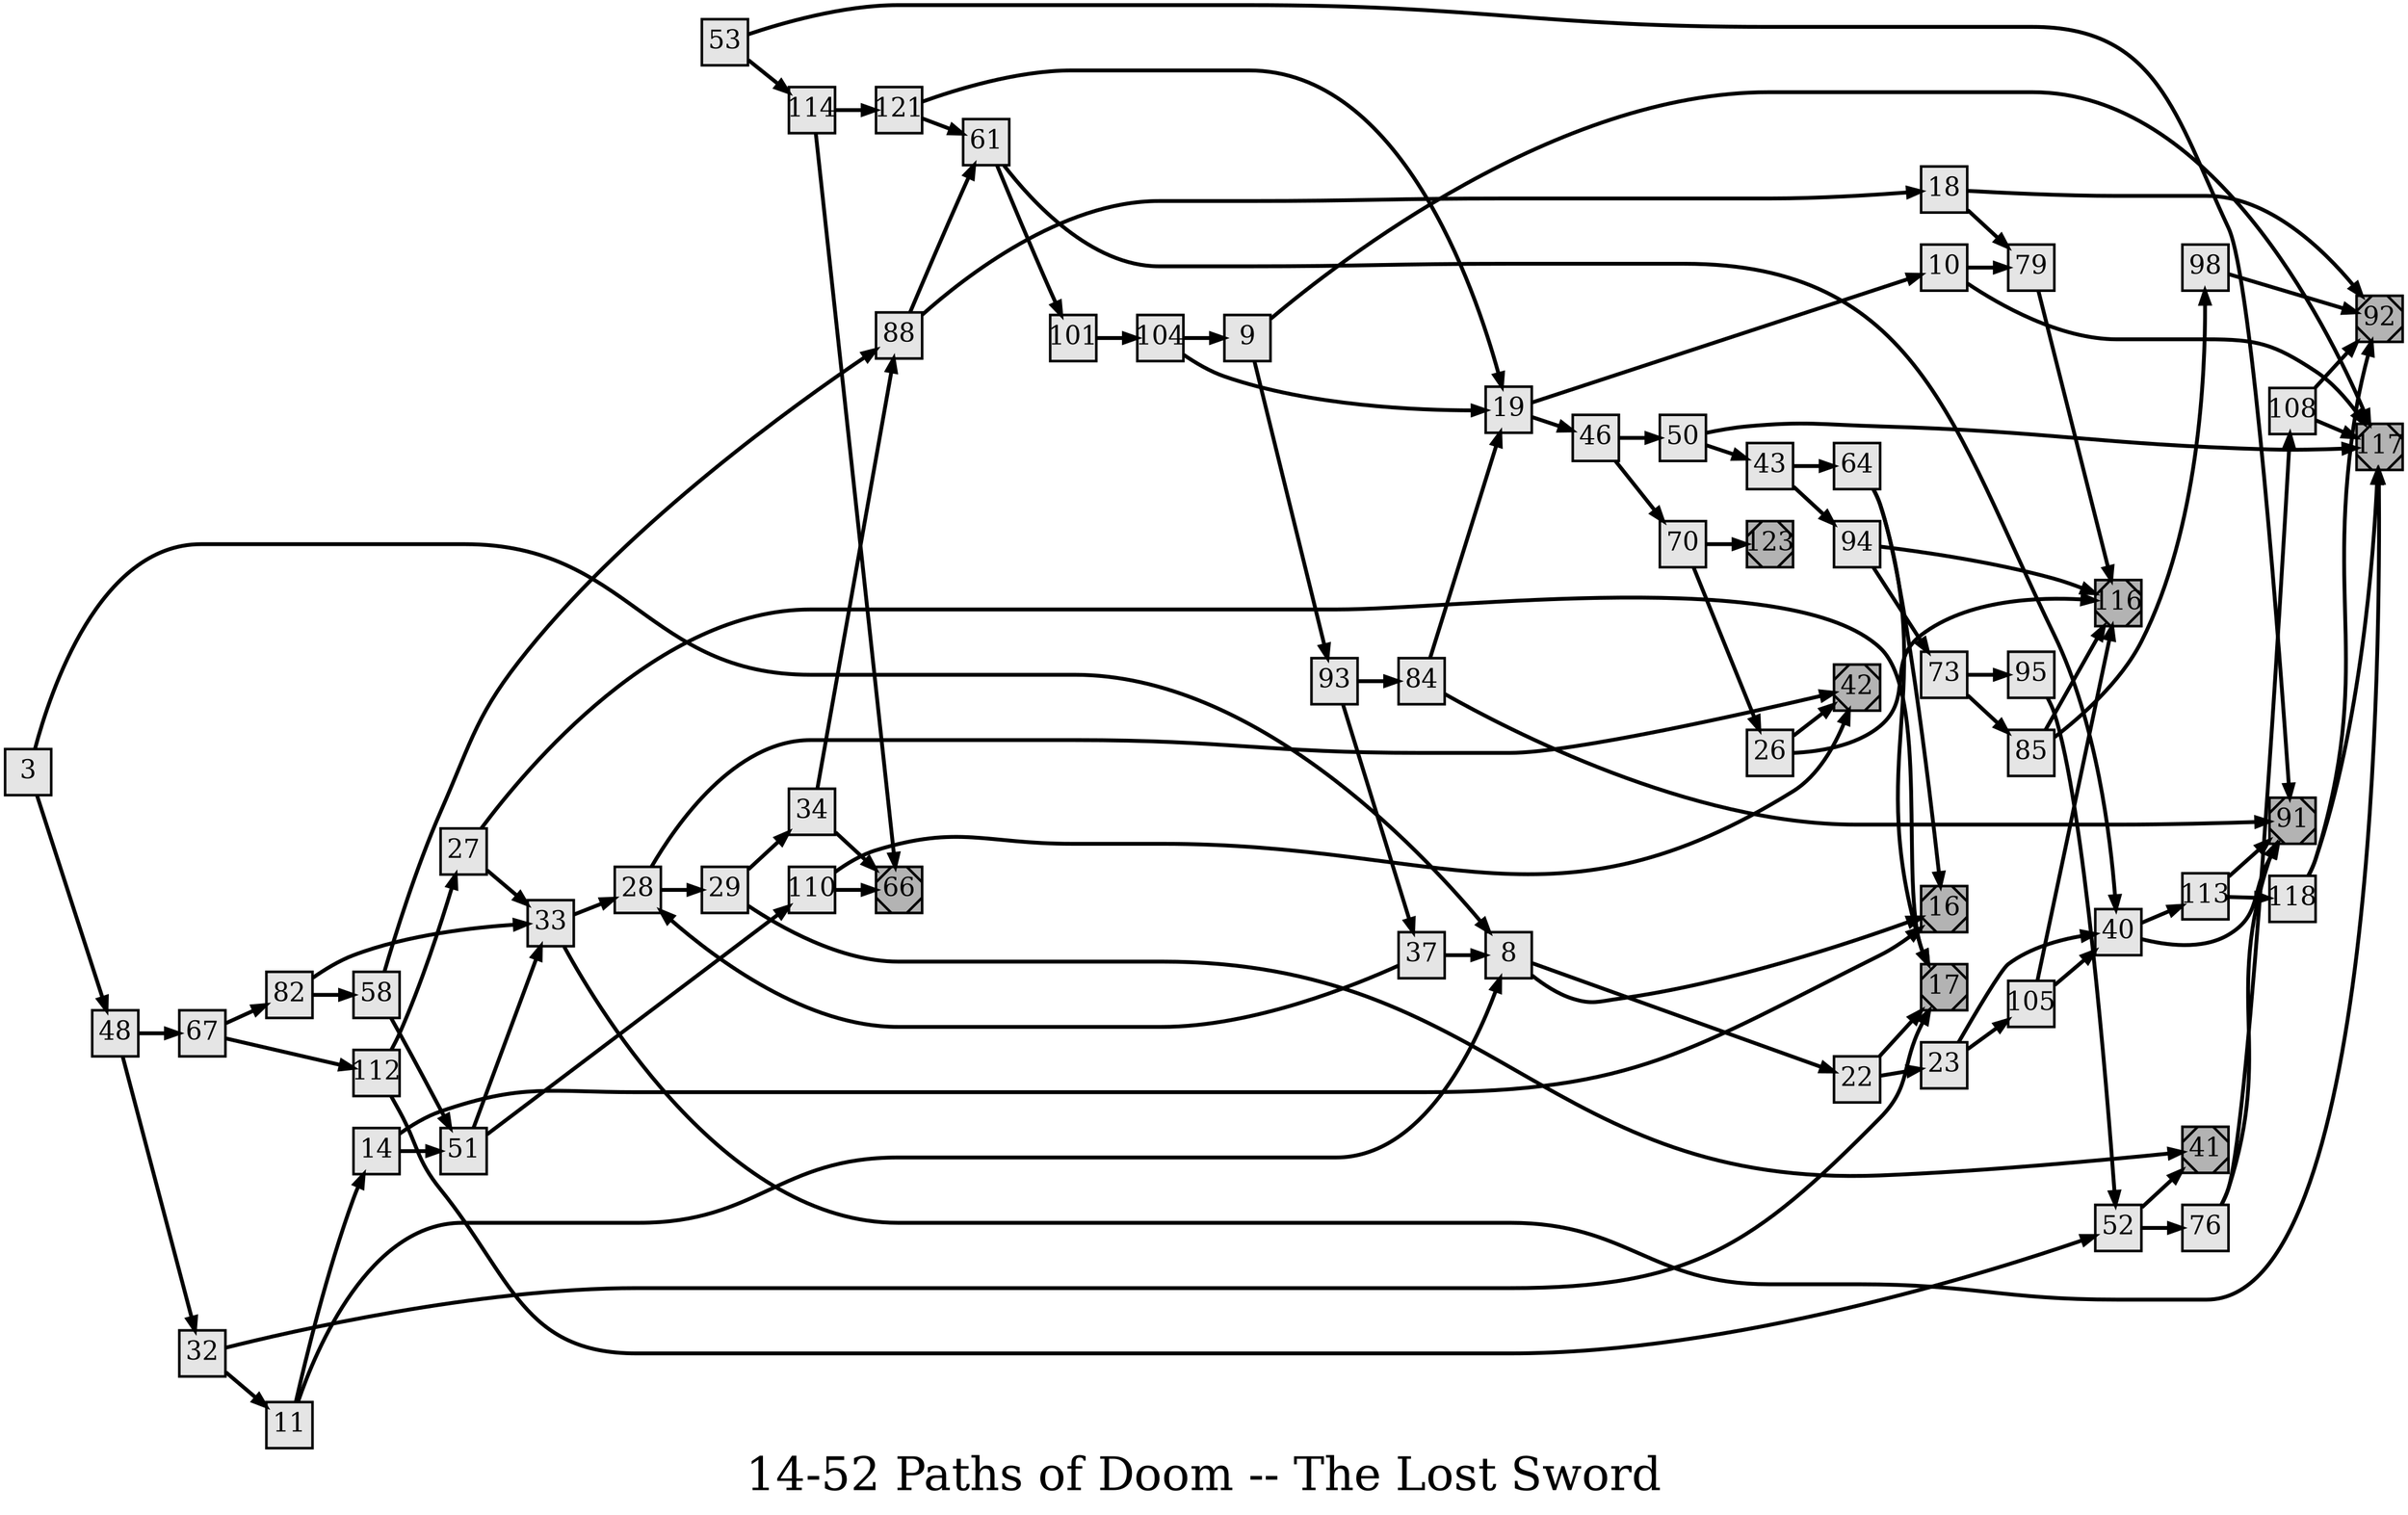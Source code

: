 digraph g{
  graph [ label="14-52 Paths of Doom -- The Lost Sword" rankdir=LR, ordering=out, fontsize=36, nodesep="0.35", ranksep="0.45"];
  node  [shape=rect, penwidth=2, fontsize=20, style=filled, fillcolor=grey90, margin="0,0", labelfloat=true, regular=true, fixedsize=true];
  edge  [labelfloat=true, penwidth=3, fontsize=12];
  // ---;
  // group  : Katz;
  // id     : 14-52;
  // gbid   : 7408;
  // series : Paths of Doom;
  // title  : Lost Sword, The;
  // author : Nancy Virginia Varian;
  // credit:;
  // - name : Jeremy Douglass;
  // role : encoder;
  // date : 2018-04-16;
  // render:;
  // - name   : small;
  // styles : gvStyles-small.txt;
  // engine : dot;
  // comment: >;
  // Unusually, lexia beginnings are totally unmarked --;
  // pages begin with no page/lexia number or other heading;
  // whether mid-passage or the beginning of a new lexia.;
  
  // ---;
  
  // From | To | Label;
  
  3 -> 8;
  3 -> 48;
  8 -> 22;
  8 -> 16;
  9 -> 117;
  9 -> 93;
  10 -> 79;
  10 -> 117;
  11 -> 14;
  11 -> 8;
  14 -> 16;
  14 -> 51;
  16	[ xlabel="E", shape=Msquare, fontsize=20, fillcolor=grey70, xlabel="" ];
  17	[ xlabel="E", shape=Msquare, fontsize=20, fillcolor=grey70, xlabel="" ];
  18 -> 92;
  18 -> 79;
  19 -> 10;
  19 -> 46;
  22 -> 17;
  22 -> 23;
  23 -> 40;
  23 -> 105;
  26 -> 42;
  26 -> 116;
  27 -> 17;
  27 -> 33;
  28 -> 42;
  28 -> 29;
  29 -> 34;
  29 -> 41;
  32 -> 17;
  32 -> 11;
  33 -> 28;
  33 -> 117;
  34 -> 88;
  34 -> 66;
  37 -> 8;
  37 -> 28;
  40 -> 113;
  40 -> 91;
  41	[ xlabel="E", shape=Msquare, fontsize=20, fillcolor=grey70, xlabel="" ];
  42	[ xlabel="E", shape=Msquare, fontsize=20, fillcolor=grey70, xlabel="" ];
  43 -> 64;
  43 -> 94;
  46 -> 50;
  46 -> 70;
  48 -> 67;
  48 -> 32;
  50 -> 117;
  50 -> 43;
  51 -> 33;
  51 -> 110;
  52 -> 41;
  52 -> 76;
  53 -> 91;
  53 -> 114;
  58 -> 88;
  58 -> 51;
  61 -> 40;
  61 -> 101;
  64 -> 16;
  64 -> 17;
  66	[ xlabel="E", shape=Msquare, fontsize=20, fillcolor=grey70, xlabel="" ];
  67 -> 82;
  67 -> 112;
  70 -> 26;
  70 -> 123;
  73 -> 95;
  73 -> 85;
  76 -> 108;
  76 -> 91;
  79 -> 116;
  82 -> 33;
  82 -> 58;
  84 -> 19;
  84 -> 91;
  85 -> 116;
  85 -> 98;
  88 -> 61;
  88 -> 18;
  91	[ xlabel="E", shape=Msquare, fontsize=20, fillcolor=grey70, xlabel="" ];
  92	[ xlabel="E", shape=Msquare, fontsize=20, fillcolor=grey70, xlabel="" ];
  93 -> 84;
  93 -> 37;
  94 -> 116;
  94 -> 73;
  95 -> 52;
  98 -> 92;
  101 -> 104;	// "Turn the page to learn the choice offered by the phoenix"
  104 -> 9;
  104 -> 19;
  105 -> 116;
  105 -> 40;
  108 -> 117;
  108 -> 92;
  110 -> 42;
  110 -> 66;
  112 -> 27;
  112 -> 52;
  113 -> 91;
  113 -> 118;
  114 -> 121;
  114 -> 66;
  116	[ xlabel="E", shape=Msquare, fontsize=20, fillcolor=grey70, xlabel="" ];
  117	[ xlabel="E", shape=Msquare, fontsize=20, fillcolor=grey70, xlabel="" ];
  118 -> 92;
  118 -> 117;
  121 -> 19;
  121 -> 61;
  123	[ xlabel="E", shape=Msquare, fontsize=20, fillcolor=grey70, xlabel="" ];
}

